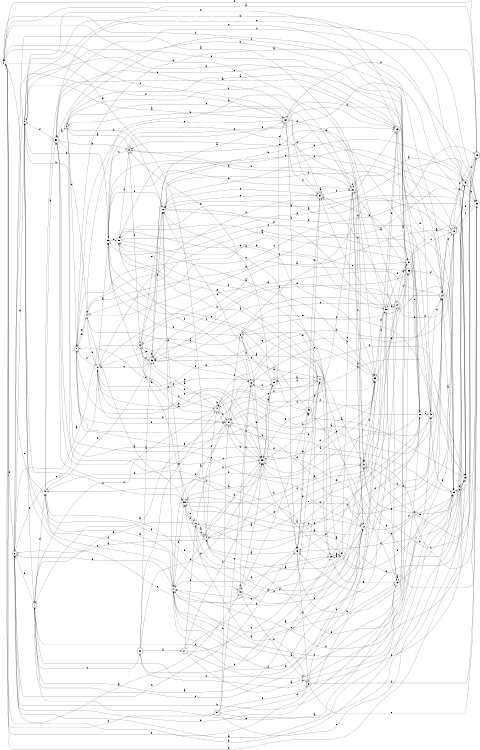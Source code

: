 digraph n46_3 {
__start0 [label="" shape="none"];

rankdir=LR;
size="8,5";

s0 [style="filled", color="black", fillcolor="white" shape="circle", label="0"];
s1 [style="rounded,filled", color="black", fillcolor="white" shape="doublecircle", label="1"];
s2 [style="rounded,filled", color="black", fillcolor="white" shape="doublecircle", label="2"];
s3 [style="filled", color="black", fillcolor="white" shape="circle", label="3"];
s4 [style="rounded,filled", color="black", fillcolor="white" shape="doublecircle", label="4"];
s5 [style="rounded,filled", color="black", fillcolor="white" shape="doublecircle", label="5"];
s6 [style="rounded,filled", color="black", fillcolor="white" shape="doublecircle", label="6"];
s7 [style="rounded,filled", color="black", fillcolor="white" shape="doublecircle", label="7"];
s8 [style="filled", color="black", fillcolor="white" shape="circle", label="8"];
s9 [style="filled", color="black", fillcolor="white" shape="circle", label="9"];
s10 [style="filled", color="black", fillcolor="white" shape="circle", label="10"];
s11 [style="rounded,filled", color="black", fillcolor="white" shape="doublecircle", label="11"];
s12 [style="filled", color="black", fillcolor="white" shape="circle", label="12"];
s13 [style="filled", color="black", fillcolor="white" shape="circle", label="13"];
s14 [style="filled", color="black", fillcolor="white" shape="circle", label="14"];
s15 [style="rounded,filled", color="black", fillcolor="white" shape="doublecircle", label="15"];
s16 [style="filled", color="black", fillcolor="white" shape="circle", label="16"];
s17 [style="filled", color="black", fillcolor="white" shape="circle", label="17"];
s18 [style="rounded,filled", color="black", fillcolor="white" shape="doublecircle", label="18"];
s19 [style="filled", color="black", fillcolor="white" shape="circle", label="19"];
s20 [style="rounded,filled", color="black", fillcolor="white" shape="doublecircle", label="20"];
s21 [style="rounded,filled", color="black", fillcolor="white" shape="doublecircle", label="21"];
s22 [style="filled", color="black", fillcolor="white" shape="circle", label="22"];
s23 [style="rounded,filled", color="black", fillcolor="white" shape="doublecircle", label="23"];
s24 [style="rounded,filled", color="black", fillcolor="white" shape="doublecircle", label="24"];
s25 [style="rounded,filled", color="black", fillcolor="white" shape="doublecircle", label="25"];
s26 [style="rounded,filled", color="black", fillcolor="white" shape="doublecircle", label="26"];
s27 [style="rounded,filled", color="black", fillcolor="white" shape="doublecircle", label="27"];
s28 [style="filled", color="black", fillcolor="white" shape="circle", label="28"];
s29 [style="filled", color="black", fillcolor="white" shape="circle", label="29"];
s30 [style="filled", color="black", fillcolor="white" shape="circle", label="30"];
s31 [style="filled", color="black", fillcolor="white" shape="circle", label="31"];
s32 [style="rounded,filled", color="black", fillcolor="white" shape="doublecircle", label="32"];
s33 [style="rounded,filled", color="black", fillcolor="white" shape="doublecircle", label="33"];
s34 [style="rounded,filled", color="black", fillcolor="white" shape="doublecircle", label="34"];
s35 [style="rounded,filled", color="black", fillcolor="white" shape="doublecircle", label="35"];
s36 [style="filled", color="black", fillcolor="white" shape="circle", label="36"];
s37 [style="filled", color="black", fillcolor="white" shape="circle", label="37"];
s38 [style="filled", color="black", fillcolor="white" shape="circle", label="38"];
s39 [style="rounded,filled", color="black", fillcolor="white" shape="doublecircle", label="39"];
s40 [style="rounded,filled", color="black", fillcolor="white" shape="doublecircle", label="40"];
s41 [style="rounded,filled", color="black", fillcolor="white" shape="doublecircle", label="41"];
s42 [style="rounded,filled", color="black", fillcolor="white" shape="doublecircle", label="42"];
s43 [style="rounded,filled", color="black", fillcolor="white" shape="doublecircle", label="43"];
s44 [style="filled", color="black", fillcolor="white" shape="circle", label="44"];
s45 [style="rounded,filled", color="black", fillcolor="white" shape="doublecircle", label="45"];
s46 [style="rounded,filled", color="black", fillcolor="white" shape="doublecircle", label="46"];
s47 [style="filled", color="black", fillcolor="white" shape="circle", label="47"];
s48 [style="filled", color="black", fillcolor="white" shape="circle", label="48"];
s49 [style="rounded,filled", color="black", fillcolor="white" shape="doublecircle", label="49"];
s50 [style="filled", color="black", fillcolor="white" shape="circle", label="50"];
s51 [style="rounded,filled", color="black", fillcolor="white" shape="doublecircle", label="51"];
s52 [style="rounded,filled", color="black", fillcolor="white" shape="doublecircle", label="52"];
s53 [style="filled", color="black", fillcolor="white" shape="circle", label="53"];
s54 [style="rounded,filled", color="black", fillcolor="white" shape="doublecircle", label="54"];
s55 [style="filled", color="black", fillcolor="white" shape="circle", label="55"];
s56 [style="rounded,filled", color="black", fillcolor="white" shape="doublecircle", label="56"];
s0 -> s46 [label="a"];
s0 -> s28 [label="b"];
s0 -> s32 [label="c"];
s0 -> s2 [label="d"];
s0 -> s4 [label="e"];
s0 -> s54 [label="f"];
s1 -> s38 [label="a"];
s1 -> s45 [label="b"];
s1 -> s55 [label="c"];
s1 -> s37 [label="d"];
s1 -> s14 [label="e"];
s1 -> s51 [label="f"];
s2 -> s27 [label="a"];
s2 -> s42 [label="b"];
s2 -> s47 [label="c"];
s2 -> s9 [label="d"];
s2 -> s45 [label="e"];
s2 -> s32 [label="f"];
s3 -> s36 [label="a"];
s3 -> s1 [label="b"];
s3 -> s22 [label="c"];
s3 -> s16 [label="d"];
s3 -> s12 [label="e"];
s3 -> s23 [label="f"];
s4 -> s2 [label="a"];
s4 -> s35 [label="b"];
s4 -> s17 [label="c"];
s4 -> s41 [label="d"];
s4 -> s27 [label="e"];
s4 -> s38 [label="f"];
s5 -> s3 [label="a"];
s5 -> s33 [label="b"];
s5 -> s53 [label="c"];
s5 -> s28 [label="d"];
s5 -> s23 [label="e"];
s5 -> s44 [label="f"];
s6 -> s10 [label="a"];
s6 -> s15 [label="b"];
s6 -> s12 [label="c"];
s6 -> s30 [label="d"];
s6 -> s30 [label="e"];
s6 -> s0 [label="f"];
s7 -> s31 [label="a"];
s7 -> s12 [label="b"];
s7 -> s20 [label="c"];
s7 -> s48 [label="d"];
s7 -> s2 [label="e"];
s7 -> s10 [label="f"];
s8 -> s44 [label="a"];
s8 -> s53 [label="b"];
s8 -> s42 [label="c"];
s8 -> s13 [label="d"];
s8 -> s35 [label="e"];
s8 -> s15 [label="f"];
s9 -> s15 [label="a"];
s9 -> s43 [label="b"];
s9 -> s24 [label="c"];
s9 -> s39 [label="d"];
s9 -> s7 [label="e"];
s9 -> s37 [label="f"];
s10 -> s4 [label="a"];
s10 -> s39 [label="b"];
s10 -> s4 [label="c"];
s10 -> s12 [label="d"];
s10 -> s36 [label="e"];
s10 -> s13 [label="f"];
s11 -> s25 [label="a"];
s11 -> s50 [label="b"];
s11 -> s25 [label="c"];
s11 -> s29 [label="d"];
s11 -> s53 [label="e"];
s11 -> s51 [label="f"];
s12 -> s4 [label="a"];
s12 -> s42 [label="b"];
s12 -> s39 [label="c"];
s12 -> s55 [label="d"];
s12 -> s8 [label="e"];
s12 -> s17 [label="f"];
s13 -> s7 [label="a"];
s13 -> s25 [label="b"];
s13 -> s24 [label="c"];
s13 -> s14 [label="d"];
s13 -> s35 [label="e"];
s13 -> s50 [label="f"];
s14 -> s39 [label="a"];
s14 -> s9 [label="b"];
s14 -> s26 [label="c"];
s14 -> s47 [label="d"];
s14 -> s1 [label="e"];
s14 -> s30 [label="f"];
s15 -> s1 [label="a"];
s15 -> s45 [label="b"];
s15 -> s24 [label="c"];
s15 -> s0 [label="d"];
s15 -> s40 [label="e"];
s15 -> s17 [label="f"];
s16 -> s55 [label="a"];
s16 -> s55 [label="b"];
s16 -> s34 [label="c"];
s16 -> s38 [label="d"];
s16 -> s17 [label="e"];
s16 -> s18 [label="f"];
s17 -> s26 [label="a"];
s17 -> s31 [label="b"];
s17 -> s9 [label="c"];
s17 -> s48 [label="d"];
s17 -> s2 [label="e"];
s17 -> s39 [label="f"];
s18 -> s44 [label="a"];
s18 -> s43 [label="b"];
s18 -> s17 [label="c"];
s18 -> s41 [label="d"];
s18 -> s50 [label="e"];
s18 -> s27 [label="f"];
s19 -> s19 [label="a"];
s19 -> s43 [label="b"];
s19 -> s52 [label="c"];
s19 -> s17 [label="d"];
s19 -> s2 [label="e"];
s19 -> s34 [label="f"];
s20 -> s56 [label="a"];
s20 -> s43 [label="b"];
s20 -> s29 [label="c"];
s20 -> s35 [label="d"];
s20 -> s41 [label="e"];
s20 -> s21 [label="f"];
s21 -> s19 [label="a"];
s21 -> s35 [label="b"];
s21 -> s11 [label="c"];
s21 -> s36 [label="d"];
s21 -> s11 [label="e"];
s21 -> s10 [label="f"];
s22 -> s35 [label="a"];
s22 -> s0 [label="b"];
s22 -> s40 [label="c"];
s22 -> s22 [label="d"];
s22 -> s53 [label="e"];
s22 -> s12 [label="f"];
s23 -> s52 [label="a"];
s23 -> s37 [label="b"];
s23 -> s40 [label="c"];
s23 -> s0 [label="d"];
s23 -> s24 [label="e"];
s23 -> s9 [label="f"];
s24 -> s55 [label="a"];
s24 -> s14 [label="b"];
s24 -> s3 [label="c"];
s24 -> s47 [label="d"];
s24 -> s56 [label="e"];
s24 -> s18 [label="f"];
s25 -> s39 [label="a"];
s25 -> s47 [label="b"];
s25 -> s16 [label="c"];
s25 -> s32 [label="d"];
s25 -> s5 [label="e"];
s25 -> s28 [label="f"];
s26 -> s22 [label="a"];
s26 -> s33 [label="b"];
s26 -> s18 [label="c"];
s26 -> s55 [label="d"];
s26 -> s0 [label="e"];
s26 -> s56 [label="f"];
s27 -> s17 [label="a"];
s27 -> s50 [label="b"];
s27 -> s26 [label="c"];
s27 -> s37 [label="d"];
s27 -> s8 [label="e"];
s27 -> s45 [label="f"];
s28 -> s41 [label="a"];
s28 -> s13 [label="b"];
s28 -> s14 [label="c"];
s28 -> s40 [label="d"];
s28 -> s55 [label="e"];
s28 -> s5 [label="f"];
s29 -> s35 [label="a"];
s29 -> s31 [label="b"];
s29 -> s16 [label="c"];
s29 -> s17 [label="d"];
s29 -> s19 [label="e"];
s29 -> s36 [label="f"];
s30 -> s10 [label="a"];
s30 -> s40 [label="b"];
s30 -> s18 [label="c"];
s30 -> s32 [label="d"];
s30 -> s18 [label="e"];
s30 -> s1 [label="f"];
s31 -> s29 [label="a"];
s31 -> s22 [label="b"];
s31 -> s24 [label="c"];
s31 -> s55 [label="d"];
s31 -> s52 [label="e"];
s31 -> s50 [label="f"];
s32 -> s9 [label="a"];
s32 -> s45 [label="b"];
s32 -> s14 [label="c"];
s32 -> s37 [label="d"];
s32 -> s12 [label="e"];
s32 -> s34 [label="f"];
s33 -> s35 [label="a"];
s33 -> s51 [label="b"];
s33 -> s13 [label="c"];
s33 -> s38 [label="d"];
s33 -> s56 [label="e"];
s33 -> s45 [label="f"];
s34 -> s34 [label="a"];
s34 -> s3 [label="b"];
s34 -> s16 [label="c"];
s34 -> s0 [label="d"];
s34 -> s45 [label="e"];
s34 -> s22 [label="f"];
s35 -> s25 [label="a"];
s35 -> s41 [label="b"];
s35 -> s51 [label="c"];
s35 -> s33 [label="d"];
s35 -> s25 [label="e"];
s35 -> s48 [label="f"];
s36 -> s42 [label="a"];
s36 -> s34 [label="b"];
s36 -> s52 [label="c"];
s36 -> s48 [label="d"];
s36 -> s4 [label="e"];
s36 -> s41 [label="f"];
s37 -> s28 [label="a"];
s37 -> s50 [label="b"];
s37 -> s17 [label="c"];
s37 -> s38 [label="d"];
s37 -> s36 [label="e"];
s37 -> s36 [label="f"];
s38 -> s47 [label="a"];
s38 -> s23 [label="b"];
s38 -> s34 [label="c"];
s38 -> s27 [label="d"];
s38 -> s19 [label="e"];
s38 -> s7 [label="f"];
s39 -> s24 [label="a"];
s39 -> s40 [label="b"];
s39 -> s16 [label="c"];
s39 -> s18 [label="d"];
s39 -> s10 [label="e"];
s39 -> s35 [label="f"];
s40 -> s56 [label="a"];
s40 -> s33 [label="b"];
s40 -> s7 [label="c"];
s40 -> s17 [label="d"];
s40 -> s24 [label="e"];
s40 -> s35 [label="f"];
s41 -> s56 [label="a"];
s41 -> s41 [label="b"];
s41 -> s7 [label="c"];
s41 -> s1 [label="d"];
s41 -> s51 [label="e"];
s41 -> s33 [label="f"];
s42 -> s51 [label="a"];
s42 -> s52 [label="b"];
s42 -> s24 [label="c"];
s42 -> s39 [label="d"];
s42 -> s5 [label="e"];
s42 -> s53 [label="f"];
s43 -> s22 [label="a"];
s43 -> s30 [label="b"];
s43 -> s16 [label="c"];
s43 -> s16 [label="d"];
s43 -> s7 [label="e"];
s43 -> s15 [label="f"];
s44 -> s2 [label="a"];
s44 -> s23 [label="b"];
s44 -> s41 [label="c"];
s44 -> s56 [label="d"];
s44 -> s16 [label="e"];
s44 -> s13 [label="f"];
s45 -> s4 [label="a"];
s45 -> s19 [label="b"];
s45 -> s9 [label="c"];
s45 -> s6 [label="d"];
s45 -> s49 [label="e"];
s45 -> s43 [label="f"];
s46 -> s35 [label="a"];
s46 -> s13 [label="b"];
s46 -> s38 [label="c"];
s46 -> s6 [label="d"];
s46 -> s49 [label="e"];
s46 -> s46 [label="f"];
s47 -> s53 [label="a"];
s47 -> s35 [label="b"];
s47 -> s23 [label="c"];
s47 -> s11 [label="d"];
s47 -> s35 [label="e"];
s47 -> s1 [label="f"];
s48 -> s46 [label="a"];
s48 -> s52 [label="b"];
s48 -> s30 [label="c"];
s48 -> s51 [label="d"];
s48 -> s0 [label="e"];
s48 -> s29 [label="f"];
s49 -> s8 [label="a"];
s49 -> s34 [label="b"];
s49 -> s53 [label="c"];
s49 -> s28 [label="d"];
s49 -> s35 [label="e"];
s49 -> s11 [label="f"];
s50 -> s33 [label="a"];
s50 -> s28 [label="b"];
s50 -> s33 [label="c"];
s50 -> s30 [label="d"];
s50 -> s11 [label="e"];
s50 -> s5 [label="f"];
s51 -> s17 [label="a"];
s51 -> s24 [label="b"];
s51 -> s47 [label="c"];
s51 -> s12 [label="d"];
s51 -> s44 [label="e"];
s51 -> s8 [label="f"];
s52 -> s3 [label="a"];
s52 -> s5 [label="b"];
s52 -> s43 [label="c"];
s52 -> s9 [label="d"];
s52 -> s11 [label="e"];
s52 -> s12 [label="f"];
s53 -> s10 [label="a"];
s53 -> s9 [label="b"];
s53 -> s40 [label="c"];
s53 -> s50 [label="d"];
s53 -> s22 [label="e"];
s53 -> s16 [label="f"];
s54 -> s37 [label="a"];
s54 -> s51 [label="b"];
s54 -> s13 [label="c"];
s54 -> s33 [label="d"];
s54 -> s55 [label="e"];
s54 -> s6 [label="f"];
s55 -> s2 [label="a"];
s55 -> s2 [label="b"];
s55 -> s28 [label="c"];
s55 -> s4 [label="d"];
s55 -> s56 [label="e"];
s55 -> s42 [label="f"];
s56 -> s32 [label="a"];
s56 -> s48 [label="b"];
s56 -> s47 [label="c"];
s56 -> s16 [label="d"];
s56 -> s44 [label="e"];
s56 -> s56 [label="f"];

}